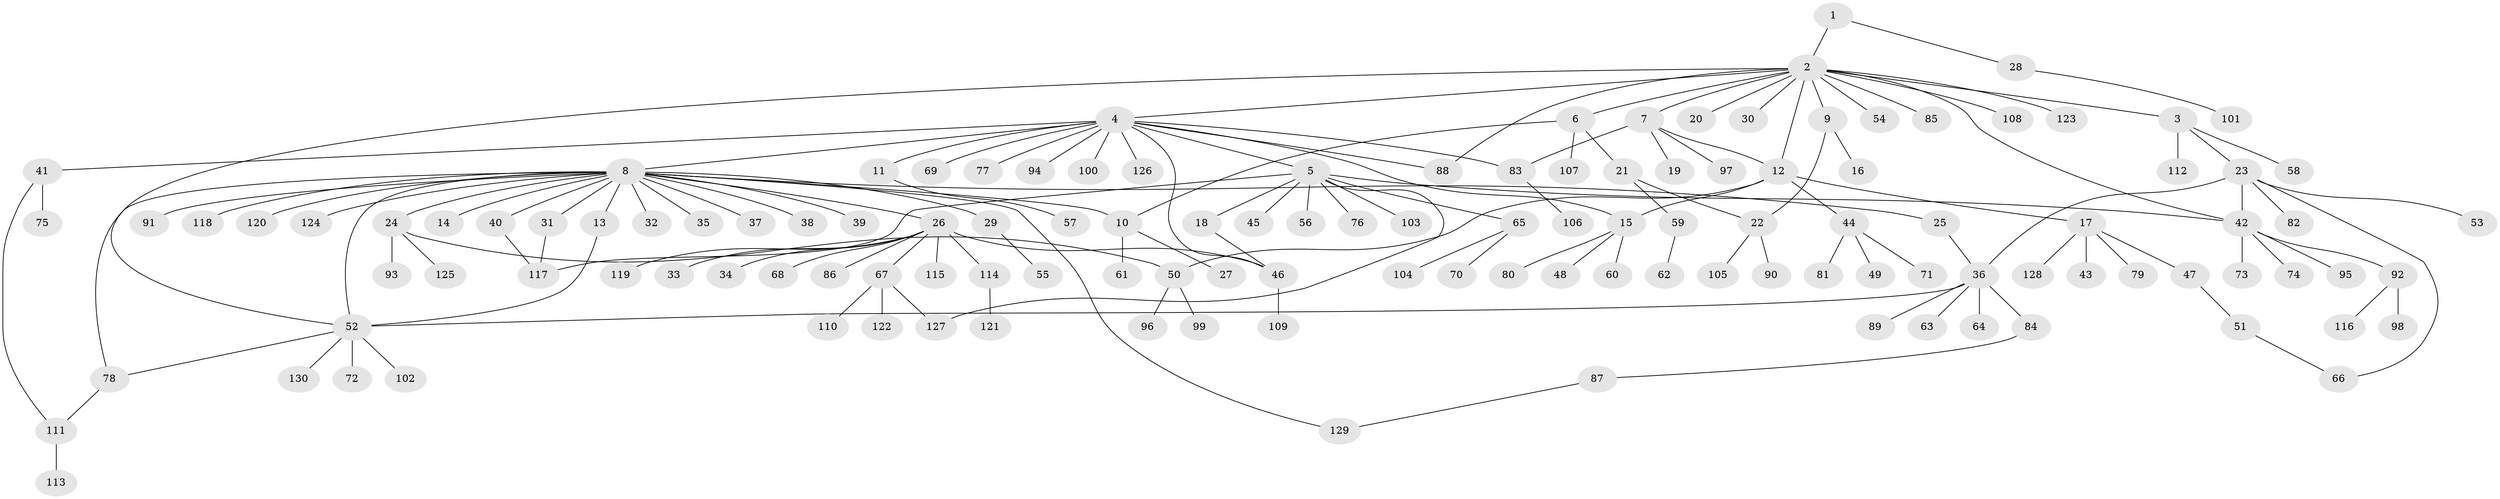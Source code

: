 // Generated by graph-tools (version 1.1) at 2025/11/02/27/25 16:11:12]
// undirected, 130 vertices, 151 edges
graph export_dot {
graph [start="1"]
  node [color=gray90,style=filled];
  1;
  2;
  3;
  4;
  5;
  6;
  7;
  8;
  9;
  10;
  11;
  12;
  13;
  14;
  15;
  16;
  17;
  18;
  19;
  20;
  21;
  22;
  23;
  24;
  25;
  26;
  27;
  28;
  29;
  30;
  31;
  32;
  33;
  34;
  35;
  36;
  37;
  38;
  39;
  40;
  41;
  42;
  43;
  44;
  45;
  46;
  47;
  48;
  49;
  50;
  51;
  52;
  53;
  54;
  55;
  56;
  57;
  58;
  59;
  60;
  61;
  62;
  63;
  64;
  65;
  66;
  67;
  68;
  69;
  70;
  71;
  72;
  73;
  74;
  75;
  76;
  77;
  78;
  79;
  80;
  81;
  82;
  83;
  84;
  85;
  86;
  87;
  88;
  89;
  90;
  91;
  92;
  93;
  94;
  95;
  96;
  97;
  98;
  99;
  100;
  101;
  102;
  103;
  104;
  105;
  106;
  107;
  108;
  109;
  110;
  111;
  112;
  113;
  114;
  115;
  116;
  117;
  118;
  119;
  120;
  121;
  122;
  123;
  124;
  125;
  126;
  127;
  128;
  129;
  130;
  1 -- 2;
  1 -- 28;
  2 -- 3;
  2 -- 4;
  2 -- 6;
  2 -- 7;
  2 -- 9;
  2 -- 12;
  2 -- 20;
  2 -- 30;
  2 -- 42;
  2 -- 52;
  2 -- 54;
  2 -- 85;
  2 -- 88;
  2 -- 108;
  2 -- 123;
  3 -- 23;
  3 -- 58;
  3 -- 112;
  4 -- 5;
  4 -- 8;
  4 -- 11;
  4 -- 15;
  4 -- 41;
  4 -- 46;
  4 -- 69;
  4 -- 77;
  4 -- 83;
  4 -- 88;
  4 -- 94;
  4 -- 100;
  4 -- 126;
  5 -- 18;
  5 -- 42;
  5 -- 45;
  5 -- 56;
  5 -- 65;
  5 -- 76;
  5 -- 103;
  5 -- 117;
  5 -- 127;
  6 -- 10;
  6 -- 21;
  6 -- 107;
  7 -- 12;
  7 -- 19;
  7 -- 83;
  7 -- 97;
  8 -- 10;
  8 -- 13;
  8 -- 14;
  8 -- 24;
  8 -- 25;
  8 -- 26;
  8 -- 29;
  8 -- 31;
  8 -- 32;
  8 -- 35;
  8 -- 37;
  8 -- 38;
  8 -- 39;
  8 -- 40;
  8 -- 52;
  8 -- 78;
  8 -- 91;
  8 -- 118;
  8 -- 120;
  8 -- 124;
  8 -- 129;
  9 -- 16;
  9 -- 22;
  10 -- 27;
  10 -- 61;
  11 -- 57;
  12 -- 15;
  12 -- 17;
  12 -- 44;
  12 -- 50;
  13 -- 52;
  15 -- 48;
  15 -- 60;
  15 -- 80;
  17 -- 43;
  17 -- 47;
  17 -- 79;
  17 -- 128;
  18 -- 46;
  21 -- 22;
  21 -- 59;
  22 -- 90;
  22 -- 105;
  23 -- 36;
  23 -- 42;
  23 -- 53;
  23 -- 66;
  23 -- 82;
  24 -- 50;
  24 -- 93;
  24 -- 125;
  25 -- 36;
  26 -- 33;
  26 -- 34;
  26 -- 46;
  26 -- 67;
  26 -- 68;
  26 -- 86;
  26 -- 114;
  26 -- 115;
  26 -- 119;
  28 -- 101;
  29 -- 55;
  31 -- 117;
  36 -- 52;
  36 -- 63;
  36 -- 64;
  36 -- 84;
  36 -- 89;
  40 -- 117;
  41 -- 75;
  41 -- 111;
  42 -- 73;
  42 -- 74;
  42 -- 92;
  42 -- 95;
  44 -- 49;
  44 -- 71;
  44 -- 81;
  46 -- 109;
  47 -- 51;
  50 -- 96;
  50 -- 99;
  51 -- 66;
  52 -- 72;
  52 -- 78;
  52 -- 102;
  52 -- 130;
  59 -- 62;
  65 -- 70;
  65 -- 104;
  67 -- 110;
  67 -- 122;
  67 -- 127;
  78 -- 111;
  83 -- 106;
  84 -- 87;
  87 -- 129;
  92 -- 98;
  92 -- 116;
  111 -- 113;
  114 -- 121;
}

